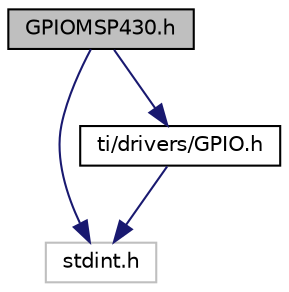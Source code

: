 digraph "GPIOMSP430.h"
{
  edge [fontname="Helvetica",fontsize="10",labelfontname="Helvetica",labelfontsize="10"];
  node [fontname="Helvetica",fontsize="10",shape=record];
  Node1 [label="GPIOMSP430.h",height=0.2,width=0.4,color="black", fillcolor="grey75", style="filled", fontcolor="black"];
  Node1 -> Node2 [color="midnightblue",fontsize="10",style="solid",fontname="Helvetica"];
  Node2 [label="stdint.h",height=0.2,width=0.4,color="grey75", fillcolor="white", style="filled"];
  Node1 -> Node3 [color="midnightblue",fontsize="10",style="solid",fontname="Helvetica"];
  Node3 [label="ti/drivers/GPIO.h",height=0.2,width=0.4,color="black", fillcolor="white", style="filled",URL="$_g_p_i_o_8h.html",tooltip="GPIO driver. "];
  Node3 -> Node2 [color="midnightblue",fontsize="10",style="solid",fontname="Helvetica"];
}
